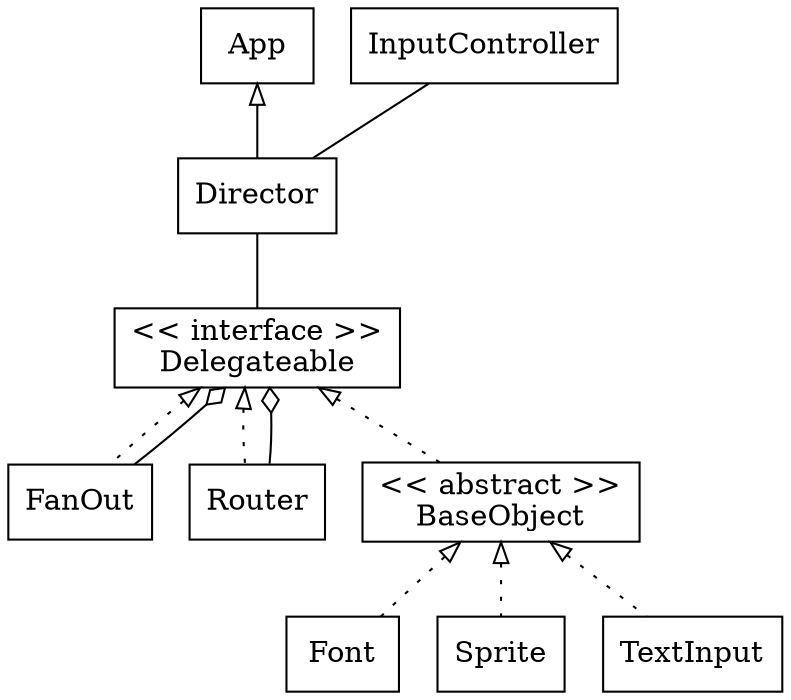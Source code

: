 digraph G {
    node [shape=box]

    subgraph extends {
        edge [dir=back, arrowtail=onormal]
        App -> Director [weight=8]
    }

    subgraph aggregations {
        edge [arrowhead=odiamond]
        FanOut -> Delegateable
        Router -> Delegateable
    }

    subgraph relations {
        edge [arrowhead=none]
        Director -> Delegateable [weight=8]
        InputController -> Director
    }

    subgraph implements {
        edge [style=dotted, dir=back, arrowtail=onormal]
        BaseObject -> Font
        BaseObject -> Sprite
        BaseObject -> TextInput
        Delegateable -> BaseObject
        Delegateable -> FanOut
        Delegateable -> Router
    }

    BaseObject [label="<< abstract >>\nBaseObject"]
    Delegateable [label="<< interface >>\nDelegateable"]
}
